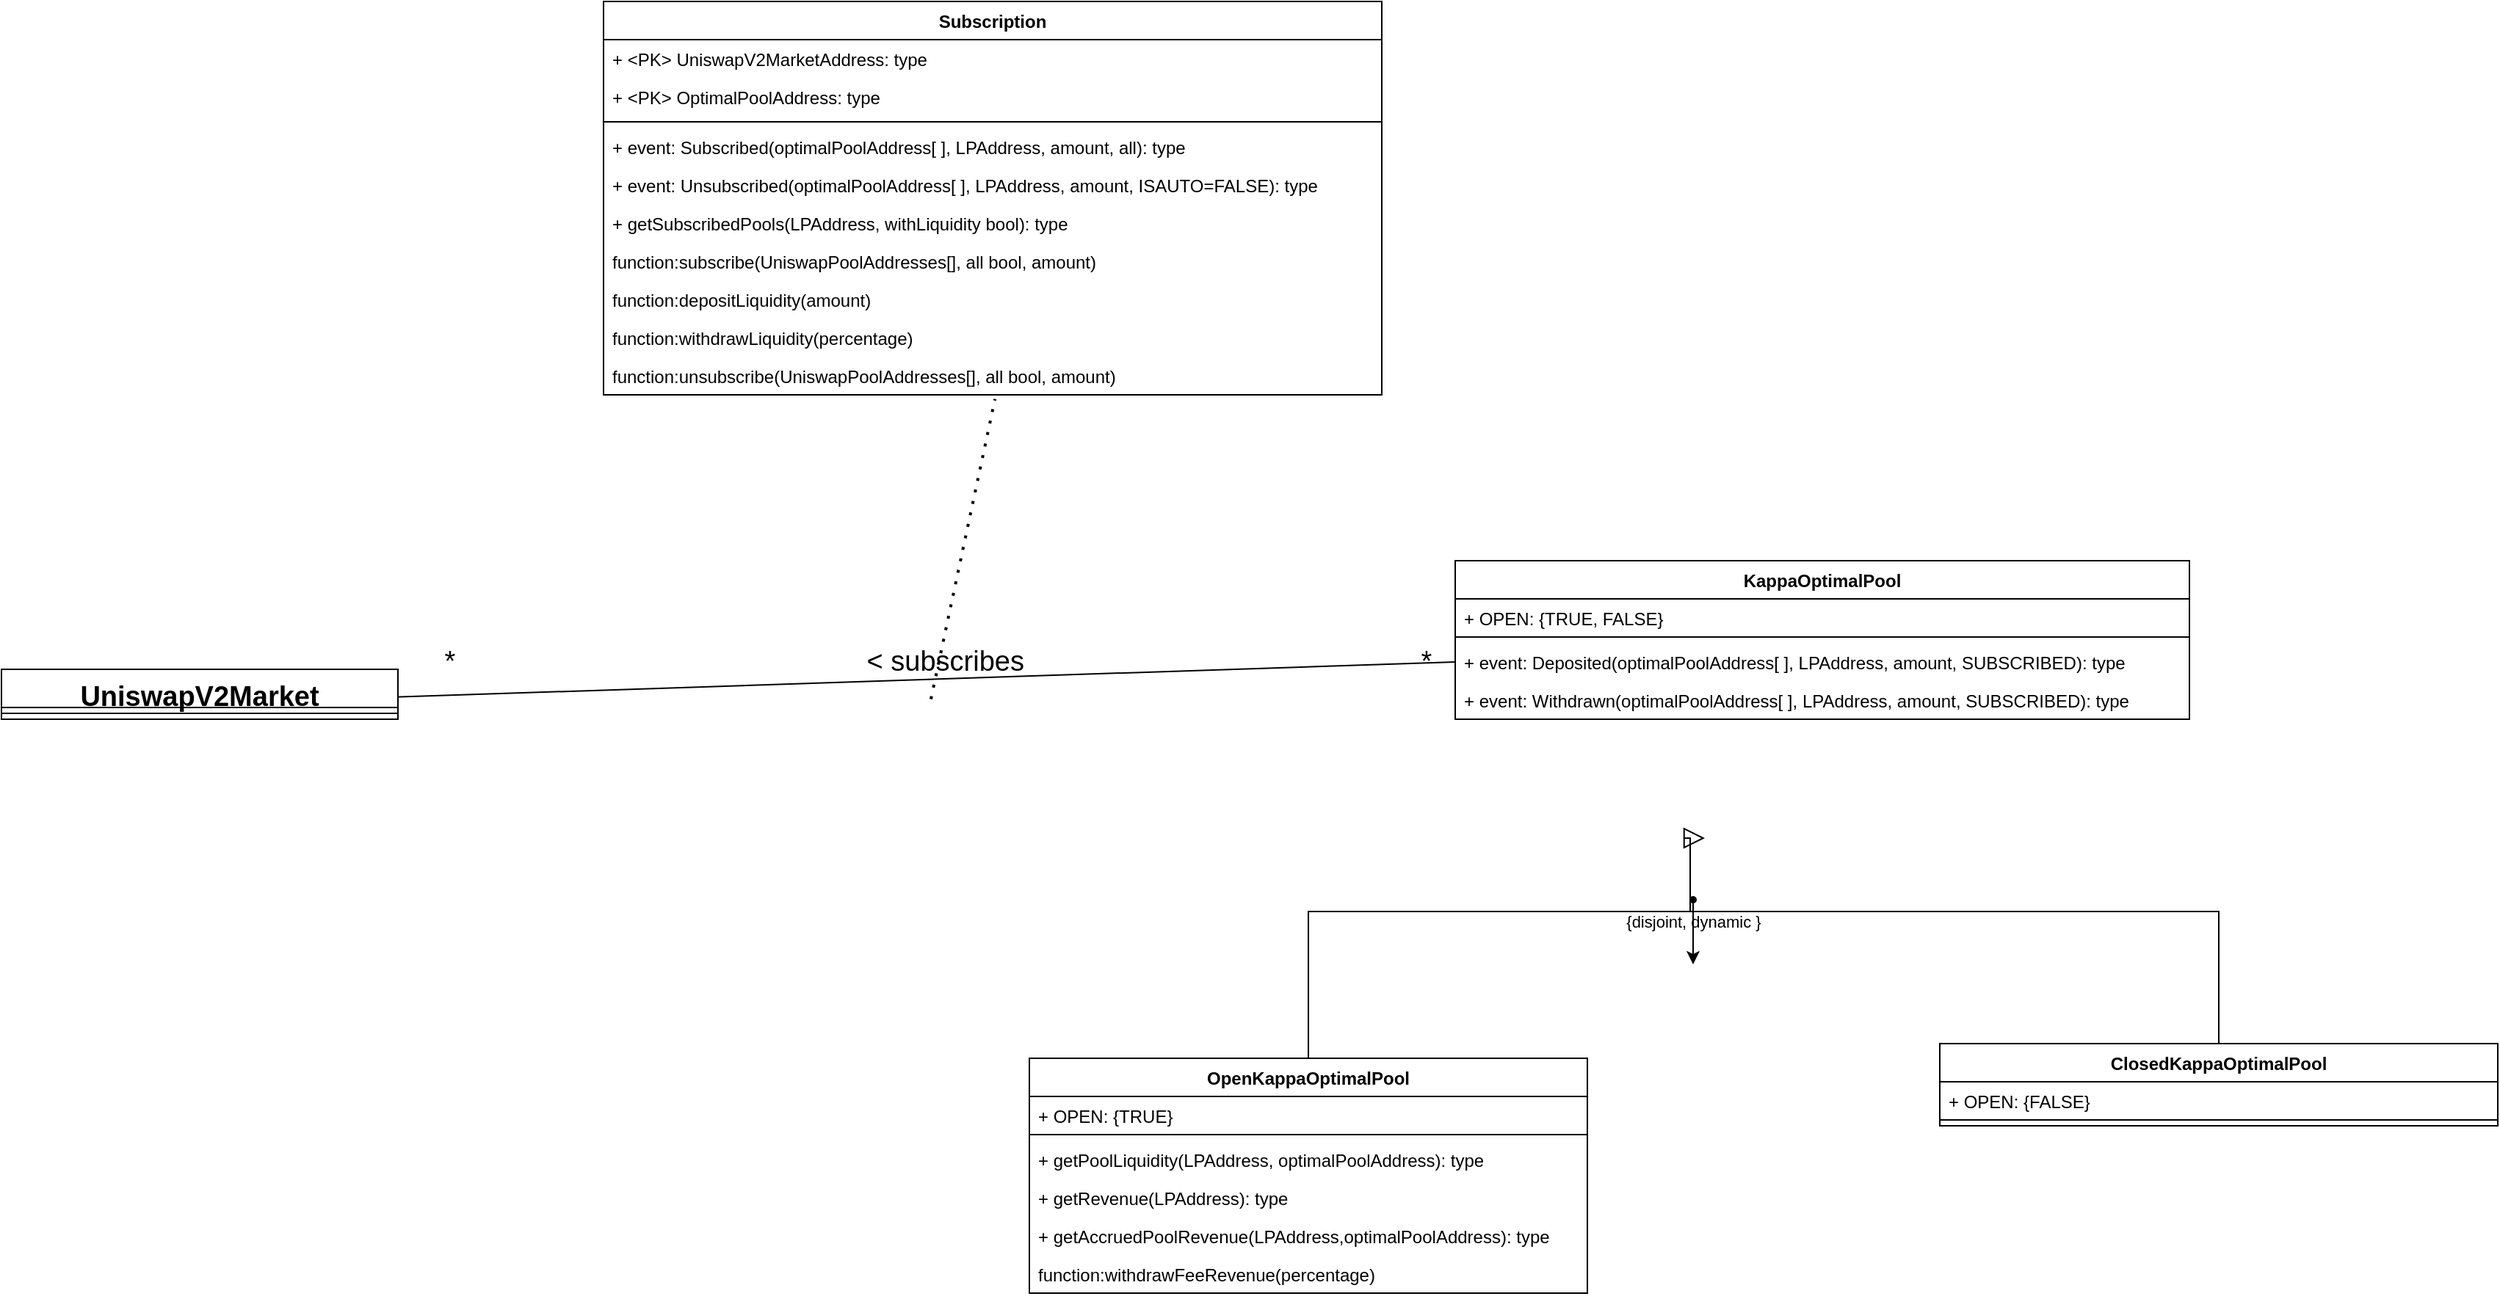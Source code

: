 <mxfile>
    <diagram id="oTtM3KuxKOGGRTNgtILM" name="Page-1">
        <mxGraphModel dx="1135" dy="2078" grid="1" gridSize="10" guides="1" tooltips="1" connect="1" arrows="1" fold="1" page="1" pageScale="1" pageWidth="850" pageHeight="1100" math="0" shadow="0">
            <root>
                <mxCell id="0"/>
                <mxCell id="1" parent="0"/>
                <mxCell id="6" value="KappaOptimalPool" style="swimlane;fontStyle=1;align=center;verticalAlign=top;childLayout=stackLayout;horizontal=1;startSize=26;horizontalStack=0;resizeParent=1;resizeParentMax=0;resizeLast=0;collapsible=1;marginBottom=0;" parent="1" vertex="1">
                    <mxGeometry x="1400" y="-59" width="500" height="108" as="geometry"/>
                </mxCell>
                <mxCell id="120" value="+ OPEN: {TRUE, FALSE}" style="text;strokeColor=none;fillColor=none;align=left;verticalAlign=top;spacingLeft=4;spacingRight=4;overflow=hidden;rotatable=0;points=[[0,0.5],[1,0.5]];portConstraint=eastwest;" parent="6" vertex="1">
                    <mxGeometry y="26" width="500" height="22" as="geometry"/>
                </mxCell>
                <mxCell id="8" value="" style="line;strokeWidth=1;fillColor=none;align=left;verticalAlign=middle;spacingTop=-1;spacingLeft=3;spacingRight=3;rotatable=0;labelPosition=right;points=[];portConstraint=eastwest;strokeColor=inherit;" parent="6" vertex="1">
                    <mxGeometry y="48" width="500" height="8" as="geometry"/>
                </mxCell>
                <mxCell id="38" value="+ event: Deposited(optimalPoolAddress[ ], LPAddress, amount, SUBSCRIBED): type" style="text;strokeColor=none;fillColor=none;align=left;verticalAlign=top;spacingLeft=4;spacingRight=4;overflow=hidden;rotatable=0;points=[[0,0.5],[1,0.5]];portConstraint=eastwest;" parent="6" vertex="1">
                    <mxGeometry y="56" width="500" height="26" as="geometry"/>
                </mxCell>
                <mxCell id="96" value="+ event: Withdrawn(optimalPoolAddress[ ], LPAddress, amount, SUBSCRIBED): type" style="text;strokeColor=none;fillColor=none;align=left;verticalAlign=top;spacingLeft=4;spacingRight=4;overflow=hidden;rotatable=0;points=[[0,0.5],[1,0.5]];portConstraint=eastwest;" parent="6" vertex="1">
                    <mxGeometry y="82" width="500" height="26" as="geometry"/>
                </mxCell>
                <mxCell id="10" value="Subscription&#10;" style="swimlane;fontStyle=1;align=center;verticalAlign=top;childLayout=stackLayout;horizontal=1;startSize=26;horizontalStack=0;resizeParent=1;resizeParentMax=0;resizeLast=0;collapsible=1;marginBottom=0;" parent="1" vertex="1">
                    <mxGeometry x="820" y="-440" width="530" height="268" as="geometry"/>
                </mxCell>
                <mxCell id="86" value="+ &lt;PK&gt; UniswapV2MarketAddress: type" style="text;strokeColor=none;fillColor=none;align=left;verticalAlign=top;spacingLeft=4;spacingRight=4;overflow=hidden;rotatable=0;points=[[0,0.5],[1,0.5]];portConstraint=eastwest;" parent="10" vertex="1">
                    <mxGeometry y="26" width="530" height="26" as="geometry"/>
                </mxCell>
                <mxCell id="95" value="+ &lt;PK&gt; OptimalPoolAddress: type" style="text;strokeColor=none;fillColor=none;align=left;verticalAlign=top;spacingLeft=4;spacingRight=4;overflow=hidden;rotatable=0;points=[[0,0.5],[1,0.5]];portConstraint=eastwest;" parent="10" vertex="1">
                    <mxGeometry y="52" width="530" height="26" as="geometry"/>
                </mxCell>
                <mxCell id="12" value="" style="line;strokeWidth=1;fillColor=none;align=left;verticalAlign=middle;spacingTop=-1;spacingLeft=3;spacingRight=3;rotatable=0;labelPosition=right;points=[];portConstraint=eastwest;strokeColor=inherit;" parent="10" vertex="1">
                    <mxGeometry y="78" width="530" height="8" as="geometry"/>
                </mxCell>
                <mxCell id="36" value="+ event: Subscribed(optimalPoolAddress[ ], LPAddress, amount, all): type" style="text;strokeColor=none;fillColor=none;align=left;verticalAlign=top;spacingLeft=4;spacingRight=4;overflow=hidden;rotatable=0;points=[[0,0.5],[1,0.5]];portConstraint=eastwest;" parent="10" vertex="1">
                    <mxGeometry y="86" width="530" height="26" as="geometry"/>
                </mxCell>
                <mxCell id="40" value="+ event: Unsubscribed(optimalPoolAddress[ ], LPAddress, amount, ISAUTO=FALSE): type" style="text;strokeColor=none;fillColor=none;align=left;verticalAlign=top;spacingLeft=4;spacingRight=4;overflow=hidden;rotatable=0;points=[[0,0.5],[1,0.5]];portConstraint=eastwest;" parent="10" vertex="1">
                    <mxGeometry y="112" width="530" height="26" as="geometry"/>
                </mxCell>
                <mxCell id="17" value="+ getSubscribedPools(LPAddress, withLiquidity bool): type" style="text;strokeColor=none;fillColor=none;align=left;verticalAlign=top;spacingLeft=4;spacingRight=4;overflow=hidden;rotatable=0;points=[[0,0.5],[1,0.5]];portConstraint=eastwest;" parent="10" vertex="1">
                    <mxGeometry y="138" width="530" height="26" as="geometry"/>
                </mxCell>
                <mxCell id="13" value="function:subscribe(UniswapPoolAddresses[], all bool, amount)" style="text;strokeColor=none;fillColor=none;align=left;verticalAlign=top;spacingLeft=4;spacingRight=4;overflow=hidden;rotatable=0;points=[[0,0.5],[1,0.5]];portConstraint=eastwest;" parent="10" vertex="1">
                    <mxGeometry y="164" width="530" height="26" as="geometry"/>
                </mxCell>
                <mxCell id="29" value="function:depositLiquidity(amount)" style="text;strokeColor=none;fillColor=none;align=left;verticalAlign=top;spacingLeft=4;spacingRight=4;overflow=hidden;rotatable=0;points=[[0,0.5],[1,0.5]];portConstraint=eastwest;" parent="10" vertex="1">
                    <mxGeometry y="190" width="530" height="26" as="geometry"/>
                </mxCell>
                <mxCell id="24" value="function:withdrawLiquidity(percentage)" style="text;strokeColor=none;fillColor=none;align=left;verticalAlign=top;spacingLeft=4;spacingRight=4;overflow=hidden;rotatable=0;points=[[0,0.5],[1,0.5]];portConstraint=eastwest;" parent="10" vertex="1">
                    <mxGeometry y="216" width="530" height="26" as="geometry"/>
                </mxCell>
                <mxCell id="20" value="function:unsubscribe(UniswapPoolAddresses[], all bool, amount)" style="text;strokeColor=none;fillColor=none;align=left;verticalAlign=top;spacingLeft=4;spacingRight=4;overflow=hidden;rotatable=0;points=[[0,0.5],[1,0.5]];portConstraint=eastwest;" parent="10" vertex="1">
                    <mxGeometry y="242" width="530" height="26" as="geometry"/>
                </mxCell>
                <mxCell id="134" style="edgeStyle=none;html=1;fontSize=19;" parent="1" source="115" edge="1">
                    <mxGeometry relative="1" as="geometry">
                        <mxPoint x="1562" y="216" as="targetPoint"/>
                    </mxGeometry>
                </mxCell>
                <mxCell id="115" value="{disjoint, dynamic }" style="ellipse;html=1;fillColor=strokeColor;labelPosition=center;align=center;fontFamily=Helvetica;fontSize=11;fontColor=default;verticalAlign=top;verticalLabelPosition=bottom;" parent="1" vertex="1">
                    <mxGeometry x="1560" y="170" width="4" height="4" as="geometry"/>
                </mxCell>
                <mxCell id="116" value="" style="edgeStyle=elbowEdgeStyle;html=1;endSize=12;endArrow=block;endFill=0;elbow=horizontal;rounded=0;labelBackgroundColor=default;fontFamily=Helvetica;fontSize=11;fontColor=default;shape=connector;" parent="1" edge="1">
                    <mxGeometry x="1" relative="1" as="geometry">
                        <mxPoint x="1570" y="130" as="targetPoint"/>
                        <mxPoint x="1562" y="180" as="sourcePoint"/>
                        <Array as="points">
                            <mxPoint x="1560" y="170"/>
                        </Array>
                    </mxGeometry>
                </mxCell>
                <mxCell id="117" value="" style="edgeStyle=elbowEdgeStyle;html=1;elbow=vertical;verticalAlign=bottom;endArrow=none;rounded=0;labelBackgroundColor=default;fontFamily=Helvetica;fontSize=11;fontColor=default;startSize=14;shape=connector;entryX=0.5;entryY=0;entryDx=0;entryDy=0;" parent="1" target="129" edge="1">
                    <mxGeometry x="1" relative="1" as="geometry">
                        <mxPoint x="1380" y="250" as="targetPoint"/>
                        <Array as="points">
                            <mxPoint x="1740" y="180"/>
                            <mxPoint x="1350" y="210"/>
                            <mxPoint x="1200" y="205"/>
                        </Array>
                        <mxPoint x="1560" y="180" as="sourcePoint"/>
                    </mxGeometry>
                </mxCell>
                <mxCell id="118" value="" style="edgeStyle=elbowEdgeStyle;html=1;elbow=vertical;verticalAlign=bottom;endArrow=none;rounded=0;labelBackgroundColor=default;fontFamily=Helvetica;fontSize=11;fontColor=default;startSize=14;shape=connector;entryX=0.5;entryY=0;entryDx=0;entryDy=0;" parent="1" target="121" edge="1">
                    <mxGeometry x="1" relative="1" as="geometry">
                        <mxPoint x="960" y="250" as="targetPoint"/>
                        <Array as="points">
                            <mxPoint x="1540" y="180"/>
                            <mxPoint x="1390" y="240"/>
                            <mxPoint x="1340" y="210"/>
                            <mxPoint x="1120" y="205"/>
                        </Array>
                        <mxPoint x="1562" y="180" as="sourcePoint"/>
                    </mxGeometry>
                </mxCell>
                <mxCell id="121" value="OpenKappaOptimalPool" style="swimlane;fontStyle=1;align=center;verticalAlign=top;childLayout=stackLayout;horizontal=1;startSize=26;horizontalStack=0;resizeParent=1;resizeParentMax=0;resizeLast=0;collapsible=1;marginBottom=0;" parent="1" vertex="1">
                    <mxGeometry x="1110" y="280" width="380" height="160" as="geometry"/>
                </mxCell>
                <mxCell id="123" value="+ OPEN: {TRUE}" style="text;strokeColor=none;fillColor=none;align=left;verticalAlign=top;spacingLeft=4;spacingRight=4;overflow=hidden;rotatable=0;points=[[0,0.5],[1,0.5]];portConstraint=eastwest;" parent="121" vertex="1">
                    <mxGeometry y="26" width="380" height="22" as="geometry"/>
                </mxCell>
                <mxCell id="124" value="" style="line;strokeWidth=1;fillColor=none;align=left;verticalAlign=middle;spacingTop=-1;spacingLeft=3;spacingRight=3;rotatable=0;labelPosition=right;points=[];portConstraint=eastwest;strokeColor=inherit;" parent="121" vertex="1">
                    <mxGeometry y="48" width="380" height="8" as="geometry"/>
                </mxCell>
                <mxCell id="31" value="+ getPoolLiquidity(LPAddress, optimalPoolAddress): type" style="text;strokeColor=none;fillColor=none;align=left;verticalAlign=top;spacingLeft=4;spacingRight=4;overflow=hidden;rotatable=0;points=[[0,0.5],[1,0.5]];portConstraint=eastwest;" parent="121" vertex="1">
                    <mxGeometry y="56" width="380" height="26" as="geometry"/>
                </mxCell>
                <mxCell id="33" value="+ getRevenue(LPAddress): type" style="text;strokeColor=none;fillColor=none;align=left;verticalAlign=top;spacingLeft=4;spacingRight=4;overflow=hidden;rotatable=0;points=[[0,0.5],[1,0.5]];portConstraint=eastwest;" parent="121" vertex="1">
                    <mxGeometry y="82" width="380" height="26" as="geometry"/>
                </mxCell>
                <mxCell id="34" value="+ getAccruedPoolRevenue(LPAddress,optimalPoolAddress): type" style="text;strokeColor=none;fillColor=none;align=left;verticalAlign=top;spacingLeft=4;spacingRight=4;overflow=hidden;rotatable=0;points=[[0,0.5],[1,0.5]];portConstraint=eastwest;" parent="121" vertex="1">
                    <mxGeometry y="108" width="380" height="26" as="geometry"/>
                </mxCell>
                <mxCell id="23" value="function:withdrawFeeRevenue(percentage)" style="text;strokeColor=none;fillColor=none;align=left;verticalAlign=top;spacingLeft=4;spacingRight=4;overflow=hidden;rotatable=0;points=[[0,0.5],[1,0.5]];portConstraint=eastwest;" parent="121" vertex="1">
                    <mxGeometry y="134" width="380" height="26" as="geometry"/>
                </mxCell>
                <mxCell id="129" value="ClosedKappaOptimalPool" style="swimlane;fontStyle=1;align=center;verticalAlign=top;childLayout=stackLayout;horizontal=1;startSize=26;horizontalStack=0;resizeParent=1;resizeParentMax=0;resizeLast=0;collapsible=1;marginBottom=0;" parent="1" vertex="1">
                    <mxGeometry x="1730" y="270" width="380" height="56" as="geometry"/>
                </mxCell>
                <mxCell id="130" value="+ OPEN: {FALSE}" style="text;strokeColor=none;fillColor=none;align=left;verticalAlign=top;spacingLeft=4;spacingRight=4;overflow=hidden;rotatable=0;points=[[0,0.5],[1,0.5]];portConstraint=eastwest;" parent="129" vertex="1">
                    <mxGeometry y="26" width="380" height="22" as="geometry"/>
                </mxCell>
                <mxCell id="131" value="" style="line;strokeWidth=1;fillColor=none;align=left;verticalAlign=middle;spacingTop=-1;spacingLeft=3;spacingRight=3;rotatable=0;labelPosition=right;points=[];portConstraint=eastwest;strokeColor=inherit;" parent="129" vertex="1">
                    <mxGeometry y="48" width="380" height="8" as="geometry"/>
                </mxCell>
                <mxCell id="135" value="" style="endArrow=none;html=1;fontSize=19;entryX=0;entryY=0.5;entryDx=0;entryDy=0;exitX=0.993;exitY=1.074;exitDx=0;exitDy=0;exitPerimeter=0;" parent="1" target="38" edge="1">
                    <mxGeometry width="50" height="50" relative="1" as="geometry">
                        <mxPoint x="678.11" y="33.924" as="sourcePoint"/>
                        <mxPoint x="1230" y="60" as="targetPoint"/>
                        <Array as="points"/>
                    </mxGeometry>
                </mxCell>
                <mxCell id="137" value="&amp;lt; subscribes&amp;nbsp;" style="text;html=1;align=center;verticalAlign=middle;resizable=0;points=[];autosize=1;strokeColor=none;fillColor=none;fontSize=19;" parent="1" vertex="1">
                    <mxGeometry x="985" y="-10" width="140" height="40" as="geometry"/>
                </mxCell>
                <mxCell id="138" value="*" style="text;html=1;align=center;verticalAlign=middle;resizable=0;points=[];autosize=1;strokeColor=none;fillColor=none;fontSize=19;" parent="1" vertex="1">
                    <mxGeometry x="700" y="-10" width="30" height="40" as="geometry"/>
                </mxCell>
                <mxCell id="139" value="*" style="text;html=1;align=center;verticalAlign=middle;resizable=0;points=[];autosize=1;strokeColor=none;fillColor=none;fontSize=19;" parent="1" vertex="1">
                    <mxGeometry x="1365" y="-10" width="30" height="40" as="geometry"/>
                </mxCell>
                <mxCell id="140" value="UniswapV2Market" style="swimlane;fontStyle=1;align=center;verticalAlign=top;childLayout=stackLayout;horizontal=1;startSize=26;horizontalStack=0;resizeParent=1;resizeParentMax=0;resizeLast=0;collapsible=1;marginBottom=0;fontSize=19;" parent="1" vertex="1">
                    <mxGeometry x="410" y="15" width="270" height="34" as="geometry"/>
                </mxCell>
                <mxCell id="142" value="" style="line;strokeWidth=1;fillColor=none;align=left;verticalAlign=middle;spacingTop=-1;spacingLeft=3;spacingRight=3;rotatable=0;labelPosition=right;points=[];portConstraint=eastwest;strokeColor=inherit;fontSize=19;" parent="140" vertex="1">
                    <mxGeometry y="26" width="270" height="8" as="geometry"/>
                </mxCell>
                <mxCell id="144" value="" style="endArrow=none;dashed=1;html=1;dashPattern=1 3;strokeWidth=2;fontSize=19;entryX=0.503;entryY=1.111;entryDx=0;entryDy=0;entryPerimeter=0;exitX=0.414;exitY=1.132;exitDx=0;exitDy=0;exitPerimeter=0;" parent="1" source="137" target="20" edge="1">
                    <mxGeometry width="50" height="50" relative="1" as="geometry">
                        <mxPoint x="850" y="110" as="sourcePoint"/>
                        <mxPoint x="900" y="60" as="targetPoint"/>
                    </mxGeometry>
                </mxCell>
            </root>
        </mxGraphModel>
    </diagram>
</mxfile>